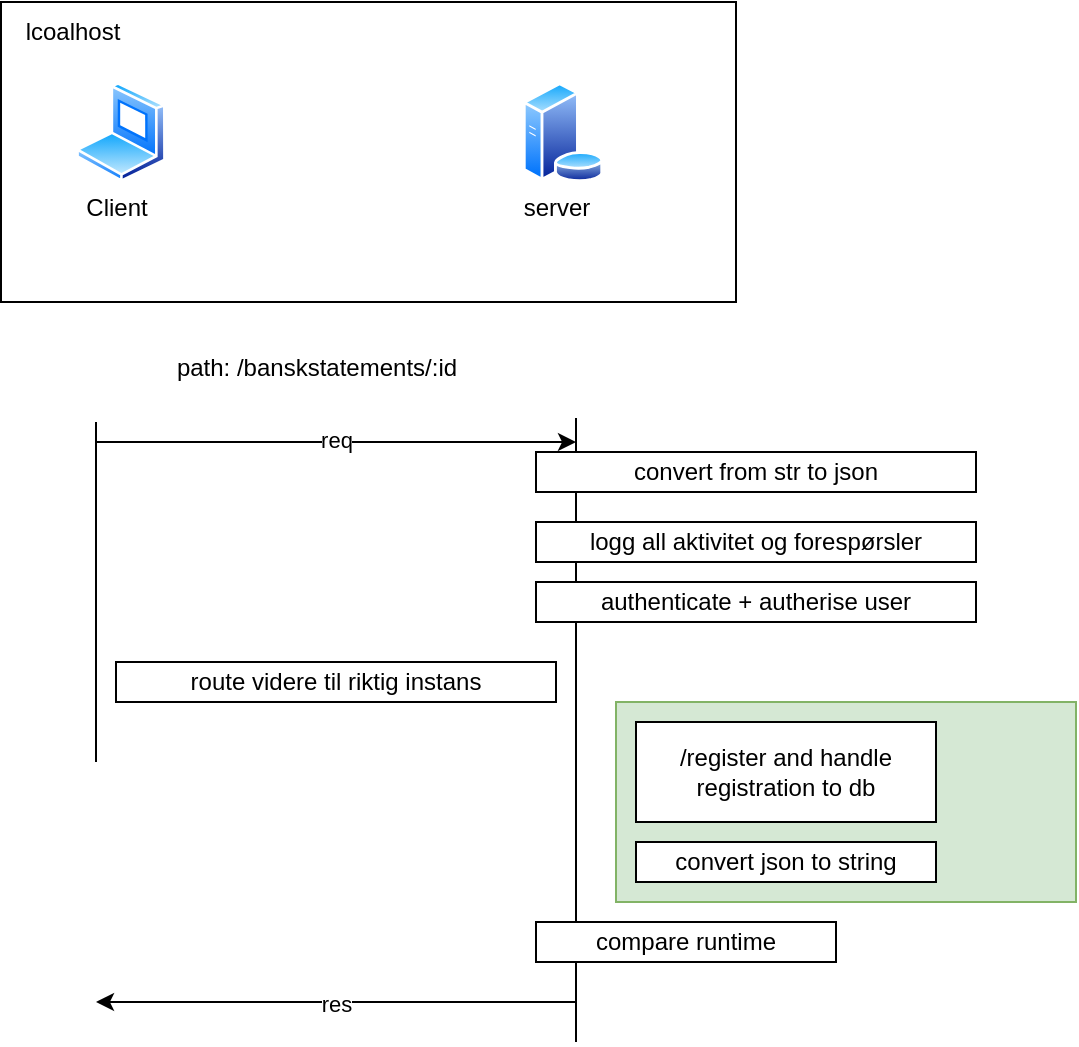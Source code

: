 <mxfile version="24.7.14">
  <diagram name="Page-1" id="rvZZ1oX0dXnpBEj5fjDv">
    <mxGraphModel dx="748" dy="472" grid="1" gridSize="10" guides="1" tooltips="1" connect="1" arrows="1" fold="1" page="1" pageScale="1" pageWidth="827" pageHeight="1169" math="0" shadow="0">
      <root>
        <mxCell id="0" />
        <mxCell id="1" parent="0" />
        <mxCell id="kfbttW8s38c1ocRf18WO-25" value="" style="rounded=0;whiteSpace=wrap;html=1;fillColor=#d5e8d4;strokeColor=#82b366;" vertex="1" parent="1">
          <mxGeometry x="420" y="690" width="230" height="100" as="geometry" />
        </mxCell>
        <mxCell id="kfbttW8s38c1ocRf18WO-6" value="" style="rounded=0;whiteSpace=wrap;html=1;" vertex="1" parent="1">
          <mxGeometry x="112.5" y="340" width="367.5" height="150" as="geometry" />
        </mxCell>
        <mxCell id="kfbttW8s38c1ocRf18WO-1" value="" style="image;aspect=fixed;perimeter=ellipsePerimeter;html=1;align=center;shadow=0;dashed=0;spacingTop=3;image=img/lib/active_directory/laptop_client.svg;" vertex="1" parent="1">
          <mxGeometry x="150" y="380" width="45" height="50" as="geometry" />
        </mxCell>
        <mxCell id="kfbttW8s38c1ocRf18WO-2" value="" style="image;aspect=fixed;perimeter=ellipsePerimeter;html=1;align=center;shadow=0;dashed=0;spacingTop=3;image=img/lib/active_directory/database_server.svg;" vertex="1" parent="1">
          <mxGeometry x="373" y="380" width="41" height="50" as="geometry" />
        </mxCell>
        <mxCell id="kfbttW8s38c1ocRf18WO-3" value="Client" style="text;html=1;align=center;verticalAlign=middle;resizable=0;points=[];autosize=1;strokeColor=none;fillColor=none;" vertex="1" parent="1">
          <mxGeometry x="145" y="428" width="50" height="30" as="geometry" />
        </mxCell>
        <mxCell id="kfbttW8s38c1ocRf18WO-4" value="server" style="text;html=1;align=center;verticalAlign=middle;resizable=0;points=[];autosize=1;strokeColor=none;fillColor=none;" vertex="1" parent="1">
          <mxGeometry x="360" y="428" width="60" height="30" as="geometry" />
        </mxCell>
        <mxCell id="kfbttW8s38c1ocRf18WO-7" value="lcoalhost" style="text;html=1;align=center;verticalAlign=middle;resizable=0;points=[];autosize=1;strokeColor=none;fillColor=none;" vertex="1" parent="1">
          <mxGeometry x="112.5" y="340" width="70" height="30" as="geometry" />
        </mxCell>
        <mxCell id="kfbttW8s38c1ocRf18WO-8" value="" style="endArrow=none;html=1;rounded=0;" edge="1" parent="1">
          <mxGeometry width="50" height="50" relative="1" as="geometry">
            <mxPoint x="160" y="550" as="sourcePoint" />
            <mxPoint x="160" y="720" as="targetPoint" />
          </mxGeometry>
        </mxCell>
        <mxCell id="kfbttW8s38c1ocRf18WO-9" value="" style="endArrow=none;html=1;rounded=0;" edge="1" parent="1">
          <mxGeometry width="50" height="50" relative="1" as="geometry">
            <mxPoint x="400" y="548" as="sourcePoint" />
            <mxPoint x="400" y="860" as="targetPoint" />
          </mxGeometry>
        </mxCell>
        <mxCell id="kfbttW8s38c1ocRf18WO-10" value="" style="endArrow=classic;html=1;rounded=0;" edge="1" parent="1">
          <mxGeometry width="50" height="50" relative="1" as="geometry">
            <mxPoint x="160" y="560" as="sourcePoint" />
            <mxPoint x="400" y="560" as="targetPoint" />
          </mxGeometry>
        </mxCell>
        <mxCell id="kfbttW8s38c1ocRf18WO-11" value="req" style="edgeLabel;html=1;align=center;verticalAlign=middle;resizable=0;points=[];" vertex="1" connectable="0" parent="kfbttW8s38c1ocRf18WO-10">
          <mxGeometry x="-0.225" y="1" relative="1" as="geometry">
            <mxPoint x="27" as="offset" />
          </mxGeometry>
        </mxCell>
        <mxCell id="kfbttW8s38c1ocRf18WO-12" value="path: /banskstatements/:id" style="text;html=1;align=center;verticalAlign=middle;resizable=0;points=[];autosize=1;strokeColor=none;fillColor=none;" vertex="1" parent="1">
          <mxGeometry x="190" y="508" width="160" height="30" as="geometry" />
        </mxCell>
        <mxCell id="kfbttW8s38c1ocRf18WO-13" value="" style="endArrow=classic;html=1;rounded=0;" edge="1" parent="1">
          <mxGeometry width="50" height="50" relative="1" as="geometry">
            <mxPoint x="400" y="840" as="sourcePoint" />
            <mxPoint x="160" y="840" as="targetPoint" />
          </mxGeometry>
        </mxCell>
        <mxCell id="kfbttW8s38c1ocRf18WO-14" value="res" style="edgeLabel;html=1;align=center;verticalAlign=middle;resizable=0;points=[];" vertex="1" connectable="0" parent="kfbttW8s38c1ocRf18WO-13">
          <mxGeometry x="0.158" y="1" relative="1" as="geometry">
            <mxPoint x="19" as="offset" />
          </mxGeometry>
        </mxCell>
        <mxCell id="kfbttW8s38c1ocRf18WO-15" value="convert from str to json" style="rounded=0;whiteSpace=wrap;html=1;" vertex="1" parent="1">
          <mxGeometry x="380" y="565" width="220" height="20" as="geometry" />
        </mxCell>
        <mxCell id="kfbttW8s38c1ocRf18WO-16" value="/register and handle registration to db" style="rounded=0;whiteSpace=wrap;html=1;" vertex="1" parent="1">
          <mxGeometry x="430" y="700" width="150" height="50" as="geometry" />
        </mxCell>
        <mxCell id="kfbttW8s38c1ocRf18WO-22" value="convert json to string" style="rounded=0;whiteSpace=wrap;html=1;" vertex="1" parent="1">
          <mxGeometry x="430" y="760" width="150" height="20" as="geometry" />
        </mxCell>
        <mxCell id="kfbttW8s38c1ocRf18WO-23" value="authenticate + autherise user" style="rounded=0;whiteSpace=wrap;html=1;" vertex="1" parent="1">
          <mxGeometry x="380" y="630" width="220" height="20" as="geometry" />
        </mxCell>
        <mxCell id="kfbttW8s38c1ocRf18WO-26" value="logg all aktivitet og forespørsler" style="rounded=0;whiteSpace=wrap;html=1;" vertex="1" parent="1">
          <mxGeometry x="380" y="600" width="220" height="20" as="geometry" />
        </mxCell>
        <mxCell id="kfbttW8s38c1ocRf18WO-27" value="compare runtime" style="rounded=0;whiteSpace=wrap;html=1;" vertex="1" parent="1">
          <mxGeometry x="380" y="800" width="150" height="20" as="geometry" />
        </mxCell>
        <mxCell id="kfbttW8s38c1ocRf18WO-28" value="route videre til riktig instans" style="rounded=0;whiteSpace=wrap;html=1;" vertex="1" parent="1">
          <mxGeometry x="170" y="670" width="220" height="20" as="geometry" />
        </mxCell>
      </root>
    </mxGraphModel>
  </diagram>
</mxfile>

